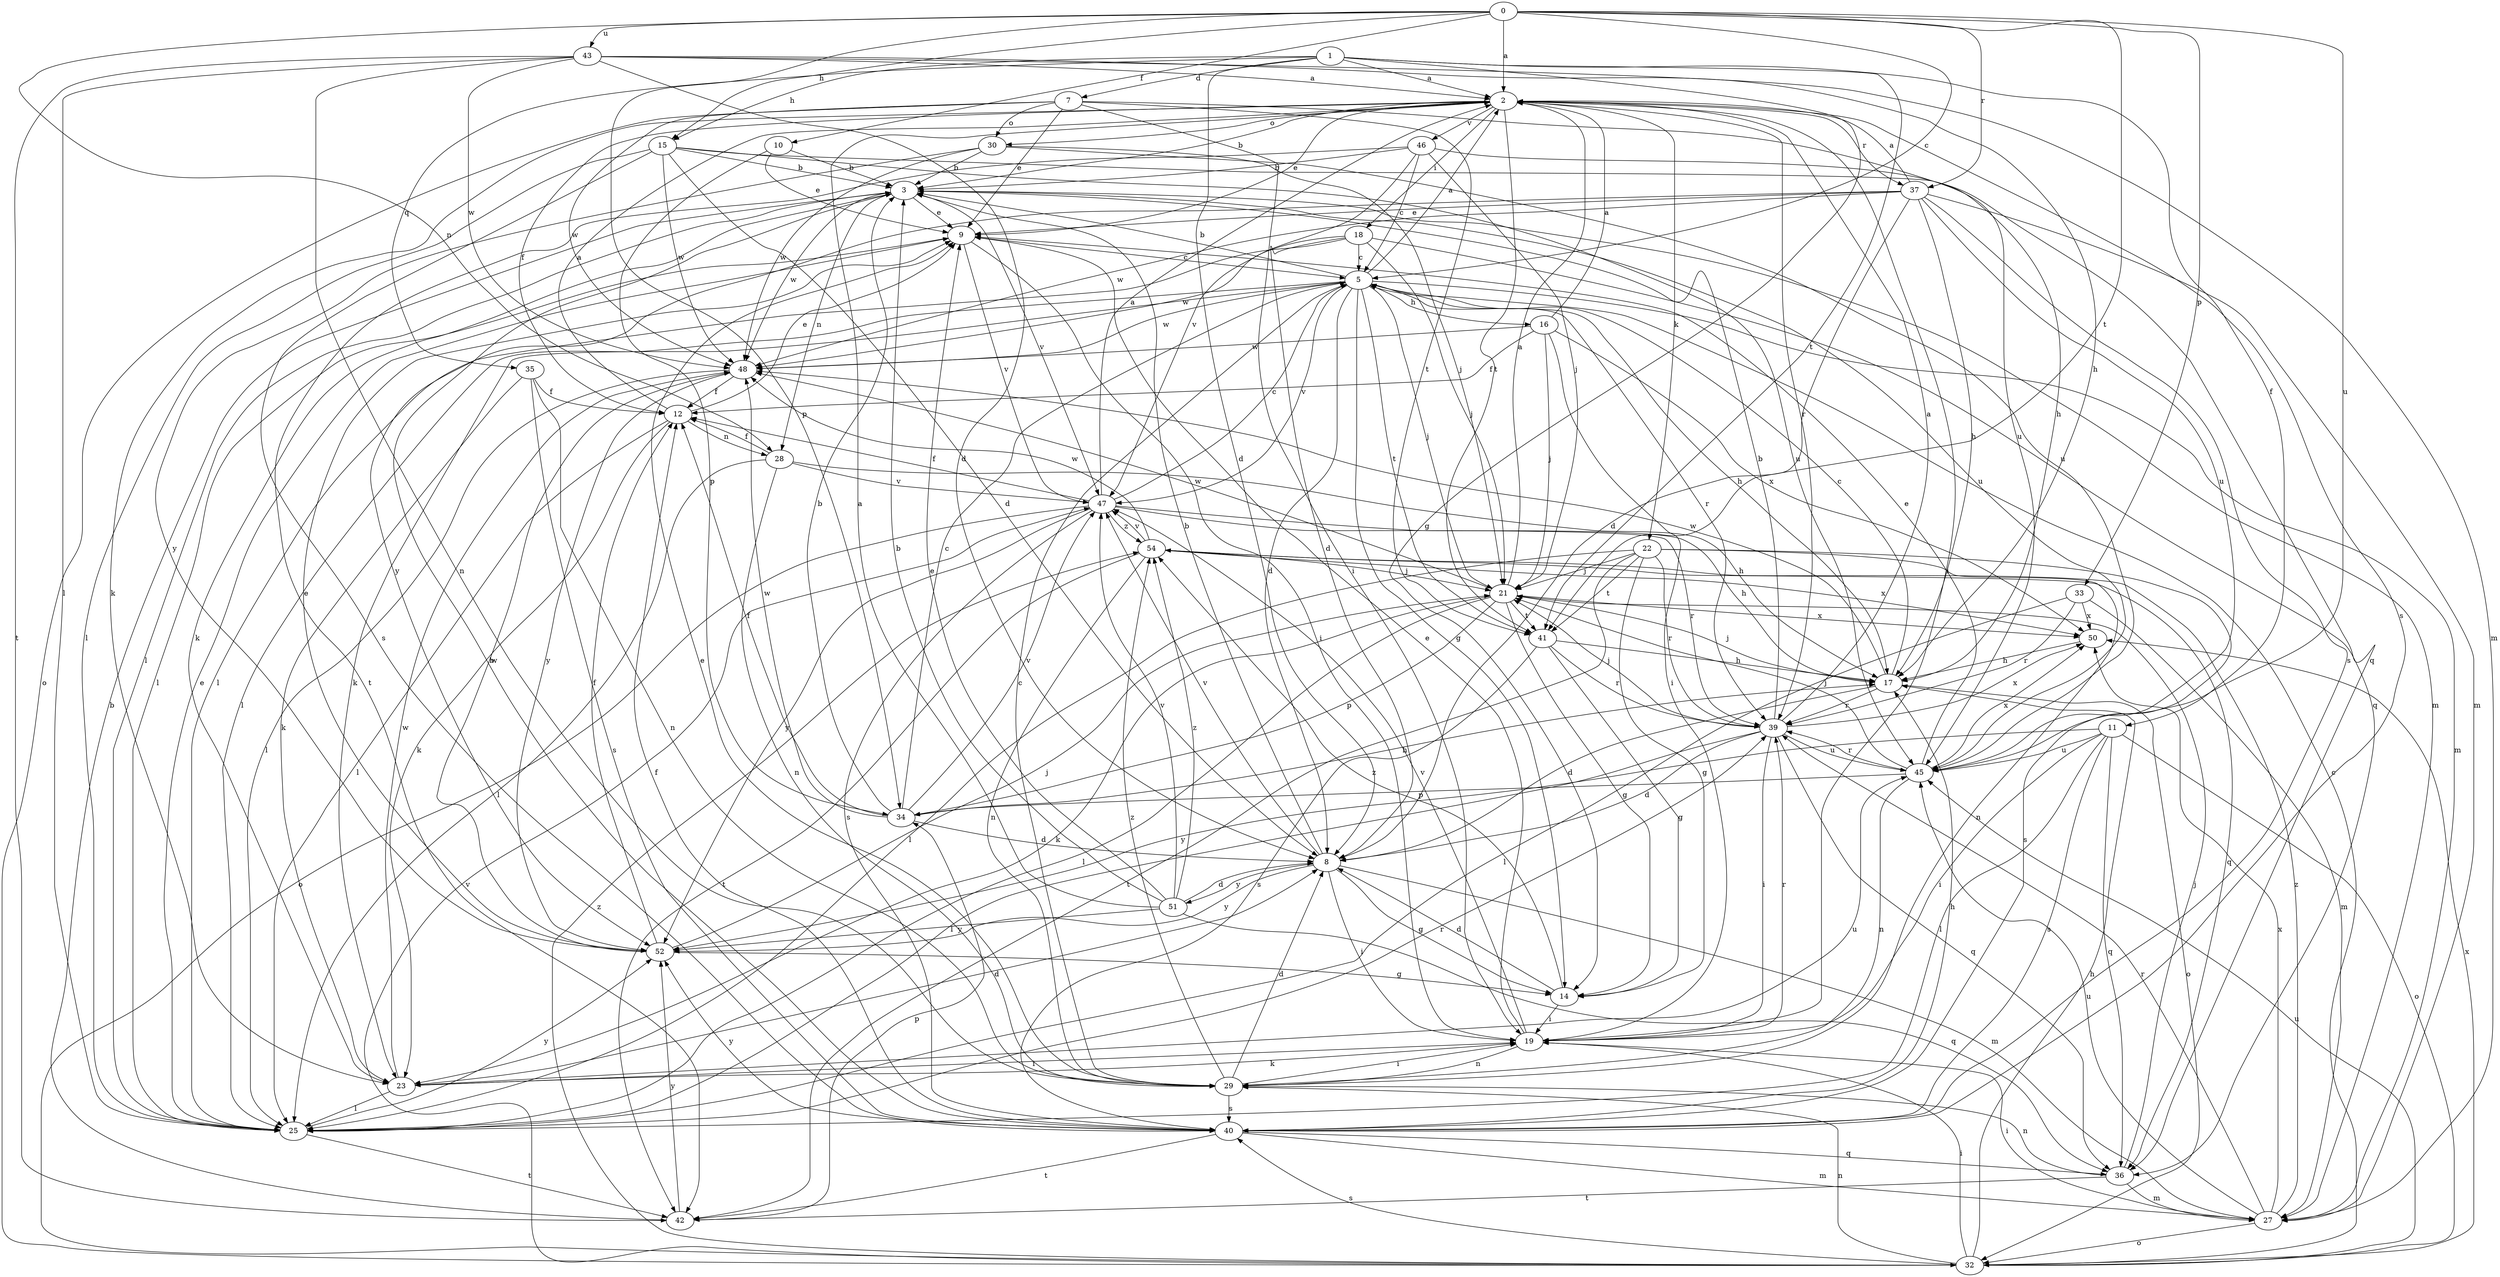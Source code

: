 strict digraph  {
0;
1;
2;
3;
5;
7;
8;
9;
10;
11;
12;
14;
15;
16;
17;
18;
19;
21;
22;
23;
25;
27;
28;
29;
30;
32;
33;
34;
35;
36;
37;
39;
40;
41;
42;
43;
45;
46;
47;
48;
50;
51;
52;
54;
0 -> 2  [label=a];
0 -> 5  [label=c];
0 -> 10  [label=f];
0 -> 15  [label=h];
0 -> 28  [label=n];
0 -> 33  [label=p];
0 -> 34  [label=p];
0 -> 37  [label=r];
0 -> 41  [label=t];
0 -> 43  [label=u];
0 -> 45  [label=u];
1 -> 2  [label=a];
1 -> 7  [label=d];
1 -> 8  [label=d];
1 -> 11  [label=f];
1 -> 14  [label=g];
1 -> 15  [label=h];
1 -> 35  [label=q];
1 -> 41  [label=t];
2 -> 3  [label=b];
2 -> 9  [label=e];
2 -> 12  [label=f];
2 -> 18  [label=i];
2 -> 19  [label=i];
2 -> 22  [label=k];
2 -> 23  [label=k];
2 -> 30  [label=o];
2 -> 37  [label=r];
2 -> 39  [label=r];
2 -> 40  [label=s];
2 -> 41  [label=t];
2 -> 46  [label=v];
3 -> 9  [label=e];
3 -> 23  [label=k];
3 -> 25  [label=l];
3 -> 27  [label=m];
3 -> 28  [label=n];
3 -> 45  [label=u];
3 -> 47  [label=v];
3 -> 48  [label=w];
5 -> 2  [label=a];
5 -> 3  [label=b];
5 -> 8  [label=d];
5 -> 14  [label=g];
5 -> 16  [label=h];
5 -> 17  [label=h];
5 -> 21  [label=j];
5 -> 23  [label=k];
5 -> 25  [label=l];
5 -> 27  [label=m];
5 -> 39  [label=r];
5 -> 41  [label=t];
5 -> 47  [label=v];
5 -> 48  [label=w];
7 -> 9  [label=e];
7 -> 19  [label=i];
7 -> 30  [label=o];
7 -> 32  [label=o];
7 -> 41  [label=t];
7 -> 45  [label=u];
7 -> 48  [label=w];
8 -> 3  [label=b];
8 -> 14  [label=g];
8 -> 19  [label=i];
8 -> 27  [label=m];
8 -> 47  [label=v];
8 -> 51  [label=y];
8 -> 52  [label=y];
9 -> 5  [label=c];
9 -> 19  [label=i];
9 -> 25  [label=l];
9 -> 47  [label=v];
10 -> 3  [label=b];
10 -> 9  [label=e];
10 -> 34  [label=p];
11 -> 19  [label=i];
11 -> 25  [label=l];
11 -> 32  [label=o];
11 -> 36  [label=q];
11 -> 40  [label=s];
11 -> 45  [label=u];
11 -> 52  [label=y];
12 -> 2  [label=a];
12 -> 9  [label=e];
12 -> 23  [label=k];
12 -> 25  [label=l];
12 -> 28  [label=n];
14 -> 8  [label=d];
14 -> 19  [label=i];
14 -> 54  [label=z];
15 -> 3  [label=b];
15 -> 8  [label=d];
15 -> 25  [label=l];
15 -> 36  [label=q];
15 -> 40  [label=s];
15 -> 45  [label=u];
15 -> 48  [label=w];
16 -> 2  [label=a];
16 -> 12  [label=f];
16 -> 19  [label=i];
16 -> 21  [label=j];
16 -> 48  [label=w];
16 -> 50  [label=x];
17 -> 5  [label=c];
17 -> 8  [label=d];
17 -> 21  [label=j];
17 -> 32  [label=o];
17 -> 39  [label=r];
17 -> 48  [label=w];
18 -> 5  [label=c];
18 -> 8  [label=d];
18 -> 21  [label=j];
18 -> 25  [label=l];
18 -> 36  [label=q];
18 -> 48  [label=w];
19 -> 9  [label=e];
19 -> 23  [label=k];
19 -> 29  [label=n];
19 -> 39  [label=r];
19 -> 47  [label=v];
21 -> 2  [label=a];
21 -> 14  [label=g];
21 -> 23  [label=k];
21 -> 25  [label=l];
21 -> 34  [label=p];
21 -> 41  [label=t];
21 -> 48  [label=w];
21 -> 50  [label=x];
22 -> 14  [label=g];
22 -> 21  [label=j];
22 -> 25  [label=l];
22 -> 29  [label=n];
22 -> 39  [label=r];
22 -> 40  [label=s];
22 -> 41  [label=t];
22 -> 42  [label=t];
23 -> 8  [label=d];
23 -> 19  [label=i];
23 -> 25  [label=l];
23 -> 45  [label=u];
23 -> 48  [label=w];
25 -> 9  [label=e];
25 -> 39  [label=r];
25 -> 42  [label=t];
25 -> 52  [label=y];
27 -> 19  [label=i];
27 -> 32  [label=o];
27 -> 39  [label=r];
27 -> 45  [label=u];
27 -> 50  [label=x];
27 -> 54  [label=z];
28 -> 12  [label=f];
28 -> 17  [label=h];
28 -> 25  [label=l];
28 -> 29  [label=n];
28 -> 47  [label=v];
29 -> 5  [label=c];
29 -> 8  [label=d];
29 -> 9  [label=e];
29 -> 19  [label=i];
29 -> 40  [label=s];
29 -> 54  [label=z];
30 -> 3  [label=b];
30 -> 21  [label=j];
30 -> 45  [label=u];
30 -> 48  [label=w];
30 -> 52  [label=y];
32 -> 5  [label=c];
32 -> 17  [label=h];
32 -> 19  [label=i];
32 -> 29  [label=n];
32 -> 40  [label=s];
32 -> 45  [label=u];
32 -> 47  [label=v];
32 -> 50  [label=x];
32 -> 54  [label=z];
33 -> 25  [label=l];
33 -> 27  [label=m];
33 -> 39  [label=r];
33 -> 50  [label=x];
34 -> 3  [label=b];
34 -> 5  [label=c];
34 -> 8  [label=d];
34 -> 12  [label=f];
34 -> 17  [label=h];
34 -> 47  [label=v];
34 -> 48  [label=w];
35 -> 12  [label=f];
35 -> 23  [label=k];
35 -> 29  [label=n];
35 -> 40  [label=s];
36 -> 21  [label=j];
36 -> 27  [label=m];
36 -> 29  [label=n];
36 -> 42  [label=t];
37 -> 2  [label=a];
37 -> 8  [label=d];
37 -> 9  [label=e];
37 -> 17  [label=h];
37 -> 27  [label=m];
37 -> 40  [label=s];
37 -> 45  [label=u];
37 -> 48  [label=w];
37 -> 52  [label=y];
39 -> 2  [label=a];
39 -> 3  [label=b];
39 -> 8  [label=d];
39 -> 19  [label=i];
39 -> 21  [label=j];
39 -> 25  [label=l];
39 -> 36  [label=q];
39 -> 45  [label=u];
39 -> 50  [label=x];
40 -> 3  [label=b];
40 -> 12  [label=f];
40 -> 17  [label=h];
40 -> 27  [label=m];
40 -> 36  [label=q];
40 -> 42  [label=t];
40 -> 52  [label=y];
41 -> 14  [label=g];
41 -> 17  [label=h];
41 -> 39  [label=r];
41 -> 40  [label=s];
42 -> 3  [label=b];
42 -> 34  [label=p];
42 -> 52  [label=y];
43 -> 2  [label=a];
43 -> 8  [label=d];
43 -> 17  [label=h];
43 -> 25  [label=l];
43 -> 27  [label=m];
43 -> 29  [label=n];
43 -> 42  [label=t];
43 -> 48  [label=w];
45 -> 9  [label=e];
45 -> 21  [label=j];
45 -> 29  [label=n];
45 -> 34  [label=p];
45 -> 39  [label=r];
45 -> 50  [label=x];
46 -> 3  [label=b];
46 -> 5  [label=c];
46 -> 17  [label=h];
46 -> 21  [label=j];
46 -> 42  [label=t];
46 -> 47  [label=v];
47 -> 2  [label=a];
47 -> 5  [label=c];
47 -> 12  [label=f];
47 -> 17  [label=h];
47 -> 32  [label=o];
47 -> 39  [label=r];
47 -> 40  [label=s];
47 -> 52  [label=y];
47 -> 54  [label=z];
48 -> 12  [label=f];
48 -> 25  [label=l];
48 -> 52  [label=y];
50 -> 17  [label=h];
51 -> 2  [label=a];
51 -> 3  [label=b];
51 -> 8  [label=d];
51 -> 9  [label=e];
51 -> 36  [label=q];
51 -> 47  [label=v];
51 -> 52  [label=y];
51 -> 54  [label=z];
52 -> 9  [label=e];
52 -> 12  [label=f];
52 -> 14  [label=g];
52 -> 21  [label=j];
52 -> 48  [label=w];
54 -> 21  [label=j];
54 -> 29  [label=n];
54 -> 36  [label=q];
54 -> 42  [label=t];
54 -> 47  [label=v];
54 -> 48  [label=w];
54 -> 50  [label=x];
}
